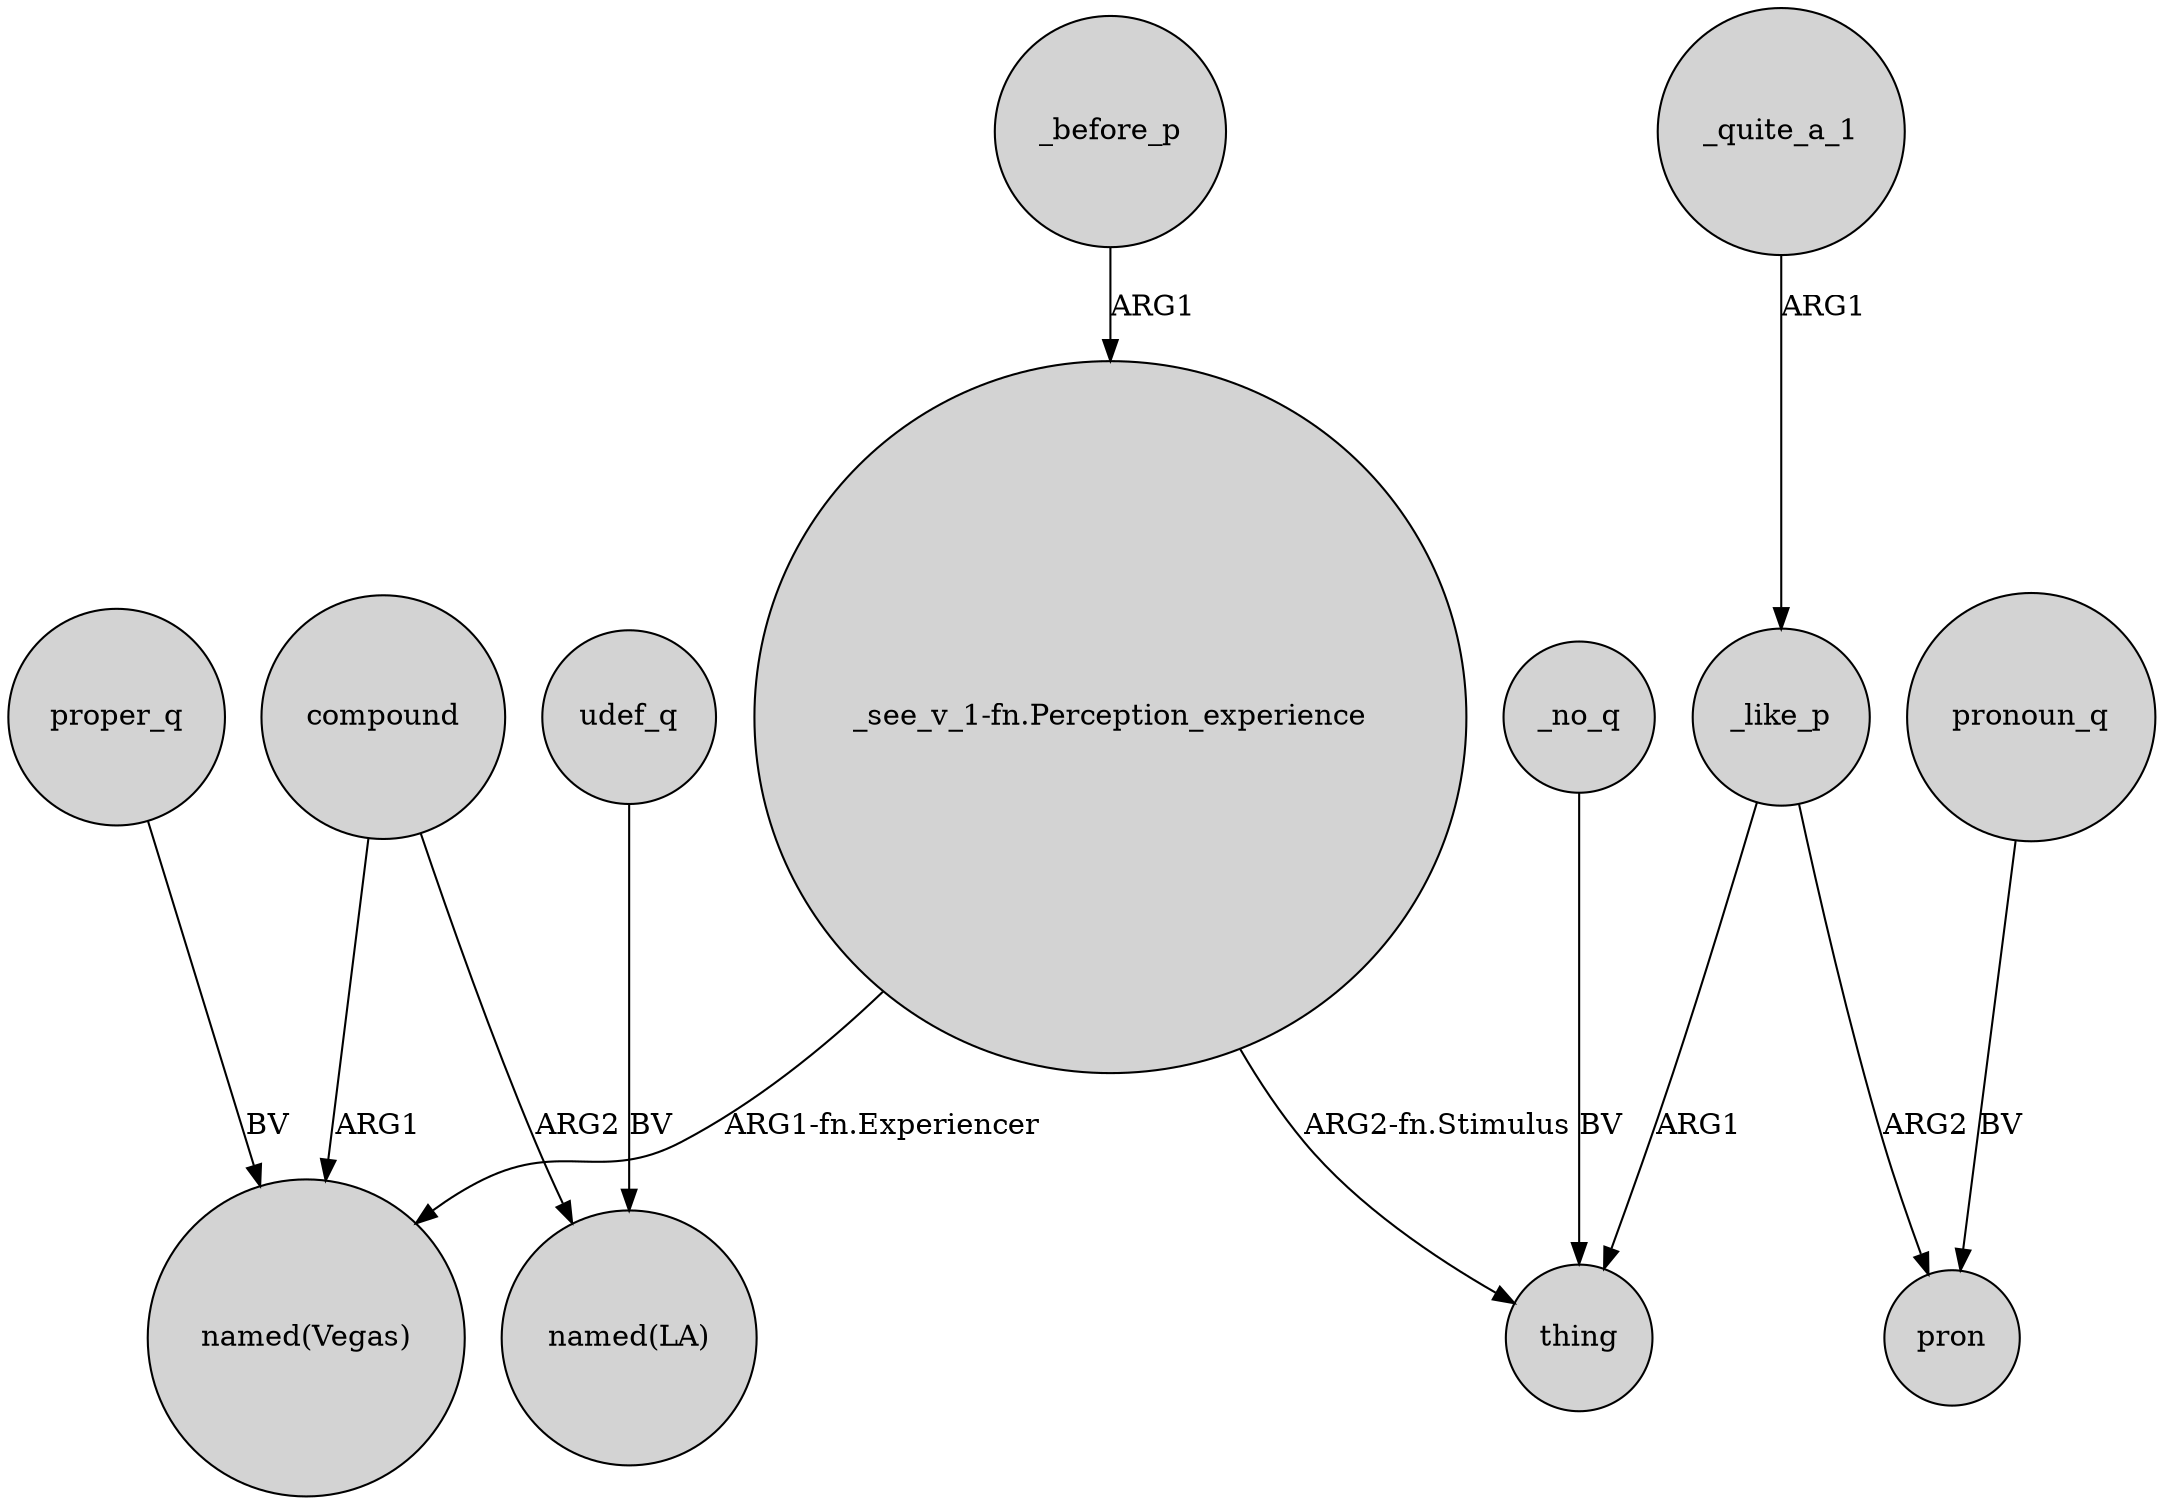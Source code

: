 digraph {
	node [shape=circle style=filled]
	"_see_v_1-fn.Perception_experience" -> "named(Vegas)" [label="ARG1-fn.Experiencer"]
	proper_q -> "named(Vegas)" [label=BV]
	"_see_v_1-fn.Perception_experience" -> thing [label="ARG2-fn.Stimulus"]
	compound -> "named(LA)" [label=ARG2]
	_no_q -> thing [label=BV]
	_like_p -> thing [label=ARG1]
	_quite_a_1 -> _like_p [label=ARG1]
	_before_p -> "_see_v_1-fn.Perception_experience" [label=ARG1]
	compound -> "named(Vegas)" [label=ARG1]
	_like_p -> pron [label=ARG2]
	udef_q -> "named(LA)" [label=BV]
	pronoun_q -> pron [label=BV]
}

